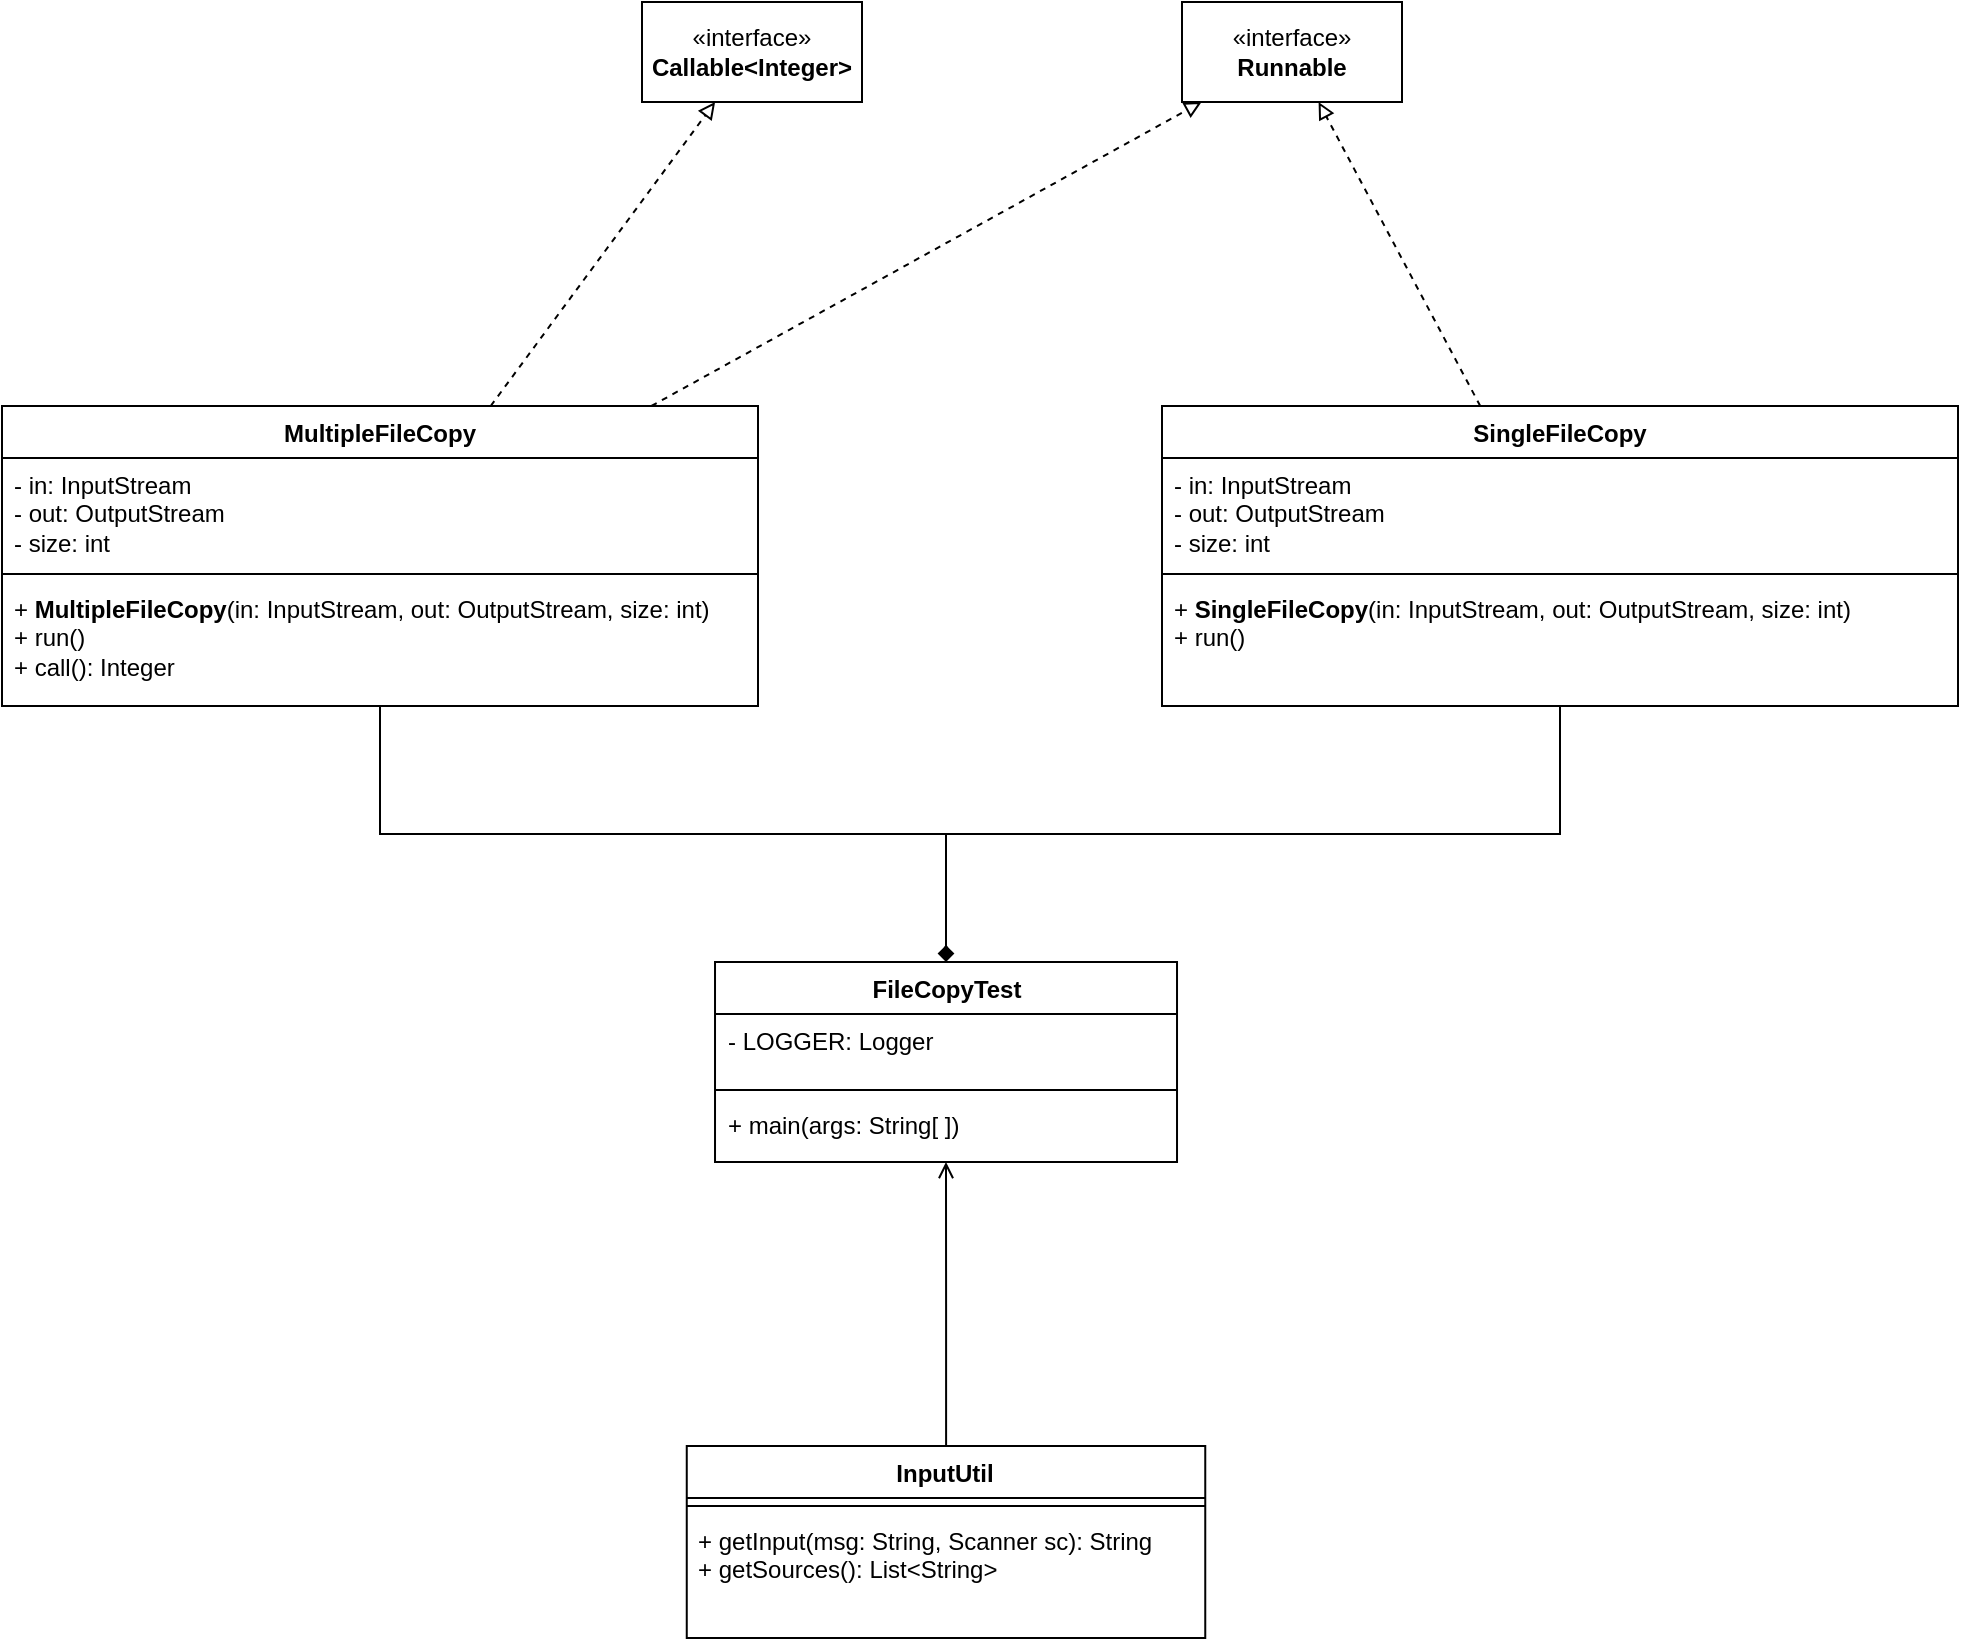 <mxfile version="26.0.4" pages="3">
  <diagram id="C5RBs43oDa-KdzZeNtuy" name="SingleFileCopy">
    <mxGraphModel dx="2713" dy="910" grid="1" gridSize="10" guides="1" tooltips="1" connect="1" arrows="1" fold="1" page="1" pageScale="1" pageWidth="827" pageHeight="1169" math="0" shadow="0">
      <root>
        <mxCell id="WIyWlLk6GJQsqaUBKTNV-0" />
        <mxCell id="WIyWlLk6GJQsqaUBKTNV-1" parent="WIyWlLk6GJQsqaUBKTNV-0" />
        <mxCell id="WlylzvgmRaHG5duTkkcC-10" style="rounded=0;orthogonalLoop=1;jettySize=auto;html=1;dashed=1;endArrow=block;endFill=0;" parent="WIyWlLk6GJQsqaUBKTNV-1" source="sKwEqX5zjyKueGjFuPMs-0" target="6d-kajiBKO4Rtj_QUEIj-19" edge="1">
          <mxGeometry relative="1" as="geometry" />
        </mxCell>
        <mxCell id="WlylzvgmRaHG5duTkkcC-13" style="edgeStyle=orthogonalEdgeStyle;rounded=0;orthogonalLoop=1;jettySize=auto;html=1;endArrow=diamondThin;endFill=1;" parent="WIyWlLk6GJQsqaUBKTNV-1" source="sKwEqX5zjyKueGjFuPMs-0" target="8niMl-YdIDnYW3GHy-0P-9" edge="1">
          <mxGeometry relative="1" as="geometry" />
        </mxCell>
        <mxCell id="sKwEqX5zjyKueGjFuPMs-0" value="SingleFileCopy" style="swimlane;fontStyle=1;align=center;verticalAlign=top;childLayout=stackLayout;horizontal=1;startSize=26;horizontalStack=0;resizeParent=1;resizeParentMax=0;resizeLast=0;collapsible=1;marginBottom=0;whiteSpace=wrap;html=1;" parent="WIyWlLk6GJQsqaUBKTNV-1" vertex="1">
          <mxGeometry x="110" y="412" width="398" height="150" as="geometry" />
        </mxCell>
        <mxCell id="sKwEqX5zjyKueGjFuPMs-1" value="- in: InputStream&lt;div&gt;- out: OutputStream&lt;/div&gt;&lt;div&gt;- size: int&lt;/div&gt;" style="text;strokeColor=none;fillColor=none;align=left;verticalAlign=top;spacingLeft=4;spacingRight=4;overflow=hidden;rotatable=0;points=[[0,0.5],[1,0.5]];portConstraint=eastwest;whiteSpace=wrap;html=1;" parent="sKwEqX5zjyKueGjFuPMs-0" vertex="1">
          <mxGeometry y="26" width="398" height="54" as="geometry" />
        </mxCell>
        <mxCell id="sKwEqX5zjyKueGjFuPMs-2" value="" style="line;strokeWidth=1;fillColor=none;align=left;verticalAlign=middle;spacingTop=-1;spacingLeft=3;spacingRight=3;rotatable=0;labelPosition=right;points=[];portConstraint=eastwest;strokeColor=inherit;" parent="sKwEqX5zjyKueGjFuPMs-0" vertex="1">
          <mxGeometry y="80" width="398" height="8" as="geometry" />
        </mxCell>
        <mxCell id="sKwEqX5zjyKueGjFuPMs-3" value="+&amp;nbsp;&lt;span style=&quot;font-weight: 700; text-align: center;&quot;&gt;SingleFileCopy&lt;/span&gt;(in: InputStream, out: OutputStream, size: int)&lt;div&gt;+ run()&lt;/div&gt;&lt;div&gt;&lt;br&gt;&lt;/div&gt;" style="text;strokeColor=none;fillColor=none;align=left;verticalAlign=top;spacingLeft=4;spacingRight=4;overflow=hidden;rotatable=0;points=[[0,0.5],[1,0.5]];portConstraint=eastwest;whiteSpace=wrap;html=1;" parent="sKwEqX5zjyKueGjFuPMs-0" vertex="1">
          <mxGeometry y="88" width="398" height="62" as="geometry" />
        </mxCell>
        <mxCell id="8niMl-YdIDnYW3GHy-0P-20" style="edgeStyle=orthogonalEdgeStyle;rounded=0;orthogonalLoop=1;jettySize=auto;html=1;endArrow=diamond;endFill=1;" parent="WIyWlLk6GJQsqaUBKTNV-1" source="6d-kajiBKO4Rtj_QUEIj-11" target="8niMl-YdIDnYW3GHy-0P-9" edge="1">
          <mxGeometry relative="1" as="geometry" />
        </mxCell>
        <mxCell id="WlylzvgmRaHG5duTkkcC-9" style="rounded=0;orthogonalLoop=1;jettySize=auto;html=1;dashed=1;endArrow=block;endFill=0;" parent="WIyWlLk6GJQsqaUBKTNV-1" source="6d-kajiBKO4Rtj_QUEIj-11" target="WlylzvgmRaHG5duTkkcC-5" edge="1">
          <mxGeometry relative="1" as="geometry" />
        </mxCell>
        <mxCell id="WlylzvgmRaHG5duTkkcC-11" style="rounded=0;orthogonalLoop=1;jettySize=auto;html=1;dashed=1;endArrow=block;endFill=0;" parent="WIyWlLk6GJQsqaUBKTNV-1" source="6d-kajiBKO4Rtj_QUEIj-11" target="6d-kajiBKO4Rtj_QUEIj-19" edge="1">
          <mxGeometry relative="1" as="geometry" />
        </mxCell>
        <mxCell id="6d-kajiBKO4Rtj_QUEIj-11" value="MultipleFileCopy" style="swimlane;fontStyle=1;align=center;verticalAlign=top;childLayout=stackLayout;horizontal=1;startSize=26;horizontalStack=0;resizeParent=1;resizeParentMax=0;resizeLast=0;collapsible=1;marginBottom=0;whiteSpace=wrap;html=1;" parent="WIyWlLk6GJQsqaUBKTNV-1" vertex="1">
          <mxGeometry x="-470" y="412" width="378" height="150" as="geometry" />
        </mxCell>
        <mxCell id="6d-kajiBKO4Rtj_QUEIj-12" value="- in: InputStream&lt;div&gt;- out: OutputStream&lt;/div&gt;&lt;div&gt;- size: int&lt;/div&gt;" style="text;strokeColor=none;fillColor=none;align=left;verticalAlign=top;spacingLeft=4;spacingRight=4;overflow=hidden;rotatable=0;points=[[0,0.5],[1,0.5]];portConstraint=eastwest;whiteSpace=wrap;html=1;" parent="6d-kajiBKO4Rtj_QUEIj-11" vertex="1">
          <mxGeometry y="26" width="378" height="54" as="geometry" />
        </mxCell>
        <mxCell id="6d-kajiBKO4Rtj_QUEIj-13" value="" style="line;strokeWidth=1;fillColor=none;align=left;verticalAlign=middle;spacingTop=-1;spacingLeft=3;spacingRight=3;rotatable=0;labelPosition=right;points=[];portConstraint=eastwest;strokeColor=inherit;" parent="6d-kajiBKO4Rtj_QUEIj-11" vertex="1">
          <mxGeometry y="80" width="378" height="8" as="geometry" />
        </mxCell>
        <mxCell id="6d-kajiBKO4Rtj_QUEIj-14" value="+&amp;nbsp;&lt;span style=&quot;font-weight: 700; text-align: center;&quot;&gt;MultipleFileCopy&lt;/span&gt;(in: InputStream, out: OutputStream, size: int)&lt;div&gt;+ run()&lt;/div&gt;&lt;div&gt;+ call(): Integer&lt;/div&gt;" style="text;strokeColor=none;fillColor=none;align=left;verticalAlign=top;spacingLeft=4;spacingRight=4;overflow=hidden;rotatable=0;points=[[0,0.5],[1,0.5]];portConstraint=eastwest;whiteSpace=wrap;html=1;" parent="6d-kajiBKO4Rtj_QUEIj-11" vertex="1">
          <mxGeometry y="88" width="378" height="62" as="geometry" />
        </mxCell>
        <mxCell id="6d-kajiBKO4Rtj_QUEIj-19" value="«interface»&lt;br&gt;&lt;b&gt;Runnable&lt;/b&gt;" style="html=1;whiteSpace=wrap;" parent="WIyWlLk6GJQsqaUBKTNV-1" vertex="1">
          <mxGeometry x="120" y="210" width="110" height="50" as="geometry" />
        </mxCell>
        <mxCell id="8niMl-YdIDnYW3GHy-0P-18" style="edgeStyle=orthogonalEdgeStyle;rounded=0;orthogonalLoop=1;jettySize=auto;html=1;endArrow=open;endFill=0;" parent="WIyWlLk6GJQsqaUBKTNV-1" source="8niMl-YdIDnYW3GHy-0P-0" target="8niMl-YdIDnYW3GHy-0P-9" edge="1">
          <mxGeometry relative="1" as="geometry" />
        </mxCell>
        <mxCell id="8niMl-YdIDnYW3GHy-0P-0" value="InputUtil" style="swimlane;fontStyle=1;align=center;verticalAlign=top;childLayout=stackLayout;horizontal=1;startSize=26;horizontalStack=0;resizeParent=1;resizeParentMax=0;resizeLast=0;collapsible=1;marginBottom=0;whiteSpace=wrap;html=1;" parent="WIyWlLk6GJQsqaUBKTNV-1" vertex="1">
          <mxGeometry x="-127.62" y="932" width="259.25" height="96" as="geometry" />
        </mxCell>
        <mxCell id="8niMl-YdIDnYW3GHy-0P-2" value="" style="line;strokeWidth=1;fillColor=none;align=left;verticalAlign=middle;spacingTop=-1;spacingLeft=3;spacingRight=3;rotatable=0;labelPosition=right;points=[];portConstraint=eastwest;strokeColor=inherit;" parent="8niMl-YdIDnYW3GHy-0P-0" vertex="1">
          <mxGeometry y="26" width="259.25" height="8" as="geometry" />
        </mxCell>
        <mxCell id="8niMl-YdIDnYW3GHy-0P-3" value="&lt;div&gt;&lt;span style=&quot;background-color: transparent; color: light-dark(rgb(0, 0, 0), rgb(255, 255, 255));&quot;&gt;+ getInput(msg: String, Scanner sc): String&lt;/span&gt;&lt;br&gt;&lt;/div&gt;&lt;div&gt;+ getSources(): List&amp;lt;String&amp;gt;&lt;/div&gt;&lt;div&gt;&lt;br&gt;&lt;/div&gt;" style="text;strokeColor=none;fillColor=none;align=left;verticalAlign=top;spacingLeft=4;spacingRight=4;overflow=hidden;rotatable=0;points=[[0,0.5],[1,0.5]];portConstraint=eastwest;whiteSpace=wrap;html=1;" parent="8niMl-YdIDnYW3GHy-0P-0" vertex="1">
          <mxGeometry y="34" width="259.25" height="62" as="geometry" />
        </mxCell>
        <mxCell id="8niMl-YdIDnYW3GHy-0P-9" value="FileCopyTest" style="swimlane;fontStyle=1;align=center;verticalAlign=top;childLayout=stackLayout;horizontal=1;startSize=26;horizontalStack=0;resizeParent=1;resizeParentMax=0;resizeLast=0;collapsible=1;marginBottom=0;whiteSpace=wrap;html=1;" parent="WIyWlLk6GJQsqaUBKTNV-1" vertex="1">
          <mxGeometry x="-113.49" y="690" width="231" height="100" as="geometry" />
        </mxCell>
        <mxCell id="8niMl-YdIDnYW3GHy-0P-10" value="- LOGGER: Logger" style="text;strokeColor=none;fillColor=none;align=left;verticalAlign=top;spacingLeft=4;spacingRight=4;overflow=hidden;rotatable=0;points=[[0,0.5],[1,0.5]];portConstraint=eastwest;whiteSpace=wrap;html=1;" parent="8niMl-YdIDnYW3GHy-0P-9" vertex="1">
          <mxGeometry y="26" width="231" height="34" as="geometry" />
        </mxCell>
        <mxCell id="8niMl-YdIDnYW3GHy-0P-11" value="" style="line;strokeWidth=1;fillColor=none;align=left;verticalAlign=middle;spacingTop=-1;spacingLeft=3;spacingRight=3;rotatable=0;labelPosition=right;points=[];portConstraint=eastwest;strokeColor=inherit;" parent="8niMl-YdIDnYW3GHy-0P-9" vertex="1">
          <mxGeometry y="60" width="231" height="8" as="geometry" />
        </mxCell>
        <mxCell id="8niMl-YdIDnYW3GHy-0P-12" value="+ main(args: String[ ])" style="text;strokeColor=none;fillColor=none;align=left;verticalAlign=top;spacingLeft=4;spacingRight=4;overflow=hidden;rotatable=0;points=[[0,0.5],[1,0.5]];portConstraint=eastwest;whiteSpace=wrap;html=1;" parent="8niMl-YdIDnYW3GHy-0P-9" vertex="1">
          <mxGeometry y="68" width="231" height="32" as="geometry" />
        </mxCell>
        <mxCell id="WlylzvgmRaHG5duTkkcC-5" value="«interface»&lt;br&gt;&lt;b&gt;Callable&amp;lt;Integer&amp;gt;&lt;/b&gt;" style="html=1;whiteSpace=wrap;" parent="WIyWlLk6GJQsqaUBKTNV-1" vertex="1">
          <mxGeometry x="-150" y="210" width="110" height="50" as="geometry" />
        </mxCell>
      </root>
    </mxGraphModel>
  </diagram>
  <diagram id="9VZDZ3fmeXjfZXlW8FQZ" name="페이지-2">
    <mxGraphModel dx="1292" dy="745" grid="1" gridSize="10" guides="1" tooltips="1" connect="1" arrows="1" fold="1" page="1" pageScale="1" pageWidth="827" pageHeight="1169" math="0" shadow="0">
      <root>
        <mxCell id="0" />
        <mxCell id="1" parent="0" />
      </root>
    </mxGraphModel>
  </diagram>
  <diagram id="Hk2RYTqE0hzmxXWW5x0G" name="페이지-3">
    <mxGraphModel dx="886" dy="511" grid="1" gridSize="10" guides="1" tooltips="1" connect="1" arrows="1" fold="1" page="1" pageScale="1" pageWidth="827" pageHeight="1169" math="0" shadow="0">
      <root>
        <mxCell id="0" />
        <mxCell id="1" parent="0" />
        <mxCell id="R1q_15ZvfDhyaI_Q1raP-1" value="InputHelper" style="swimlane;fontStyle=1;align=center;verticalAlign=top;childLayout=stackLayout;horizontal=1;startSize=26;horizontalStack=0;resizeParent=1;resizeParentMax=0;resizeLast=0;collapsible=1;marginBottom=0;whiteSpace=wrap;html=1;" vertex="1" parent="1">
          <mxGeometry x="334" y="370" width="160" height="140" as="geometry" />
        </mxCell>
        <mxCell id="R1q_15ZvfDhyaI_Q1raP-2" value="- sc: Scanner&lt;div&gt;- LOGGER: logger&lt;/div&gt;" style="text;strokeColor=none;fillColor=none;align=left;verticalAlign=top;spacingLeft=4;spacingRight=4;overflow=hidden;rotatable=0;points=[[0,0.5],[1,0.5]];portConstraint=eastwest;whiteSpace=wrap;html=1;" vertex="1" parent="R1q_15ZvfDhyaI_Q1raP-1">
          <mxGeometry y="26" width="160" height="44" as="geometry" />
        </mxCell>
        <mxCell id="R1q_15ZvfDhyaI_Q1raP-3" value="" style="line;strokeWidth=1;fillColor=none;align=left;verticalAlign=middle;spacingTop=-1;spacingLeft=3;spacingRight=3;rotatable=0;labelPosition=right;points=[];portConstraint=eastwest;strokeColor=inherit;" vertex="1" parent="R1q_15ZvfDhyaI_Q1raP-1">
          <mxGeometry y="70" width="160" height="8" as="geometry" />
        </mxCell>
        <mxCell id="R1q_15ZvfDhyaI_Q1raP-4" value="&lt;div&gt;-&amp;nbsp; getSourcesFile(): String&lt;/div&gt;+ destination(): String&lt;div&gt;+ sources(): List&amp;lt;String&amp;gt;&lt;/div&gt;&lt;div&gt;&lt;br&gt;&lt;/div&gt;" style="text;strokeColor=none;fillColor=none;align=left;verticalAlign=top;spacingLeft=4;spacingRight=4;overflow=hidden;rotatable=0;points=[[0,0.5],[1,0.5]];portConstraint=eastwest;whiteSpace=wrap;html=1;" vertex="1" parent="R1q_15ZvfDhyaI_Q1raP-1">
          <mxGeometry y="78" width="160" height="62" as="geometry" />
        </mxCell>
      </root>
    </mxGraphModel>
  </diagram>
</mxfile>
